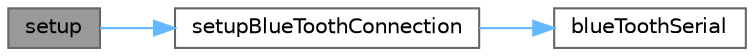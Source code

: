 digraph "setup"
{
 // LATEX_PDF_SIZE
  bgcolor="transparent";
  edge [fontname=Helvetica,fontsize=10,labelfontname=Helvetica,labelfontsize=10];
  node [fontname=Helvetica,fontsize=10,shape=box,height=0.2,width=0.4];
  rankdir="LR";
  Node1 [label="setup",height=0.2,width=0.4,color="gray40", fillcolor="grey60", style="filled", fontcolor="black",tooltip="This is the setup function that is run when the board is started and it setup the outputs,..."];
  Node1 -> Node2 [color="steelblue1",style="solid"];
  Node2 [label="setupBlueToothConnection",height=0.2,width=0.4,color="grey40", fillcolor="white", style="filled",URL="$slave_8ino.html#aabec44d551f4da54e5fb45808e722b04",tooltip="inspried by the example code called:Master_button setup code website: https://wiki...."];
  Node2 -> Node3 [color="steelblue1",style="solid"];
  Node3 [label="blueToothSerial",height=0.2,width=0.4,color="grey40", fillcolor="white", style="filled",URL="$slave_8ino.html#aa708aaae7a8634cd4b103756845be406",tooltip=" "];
}

